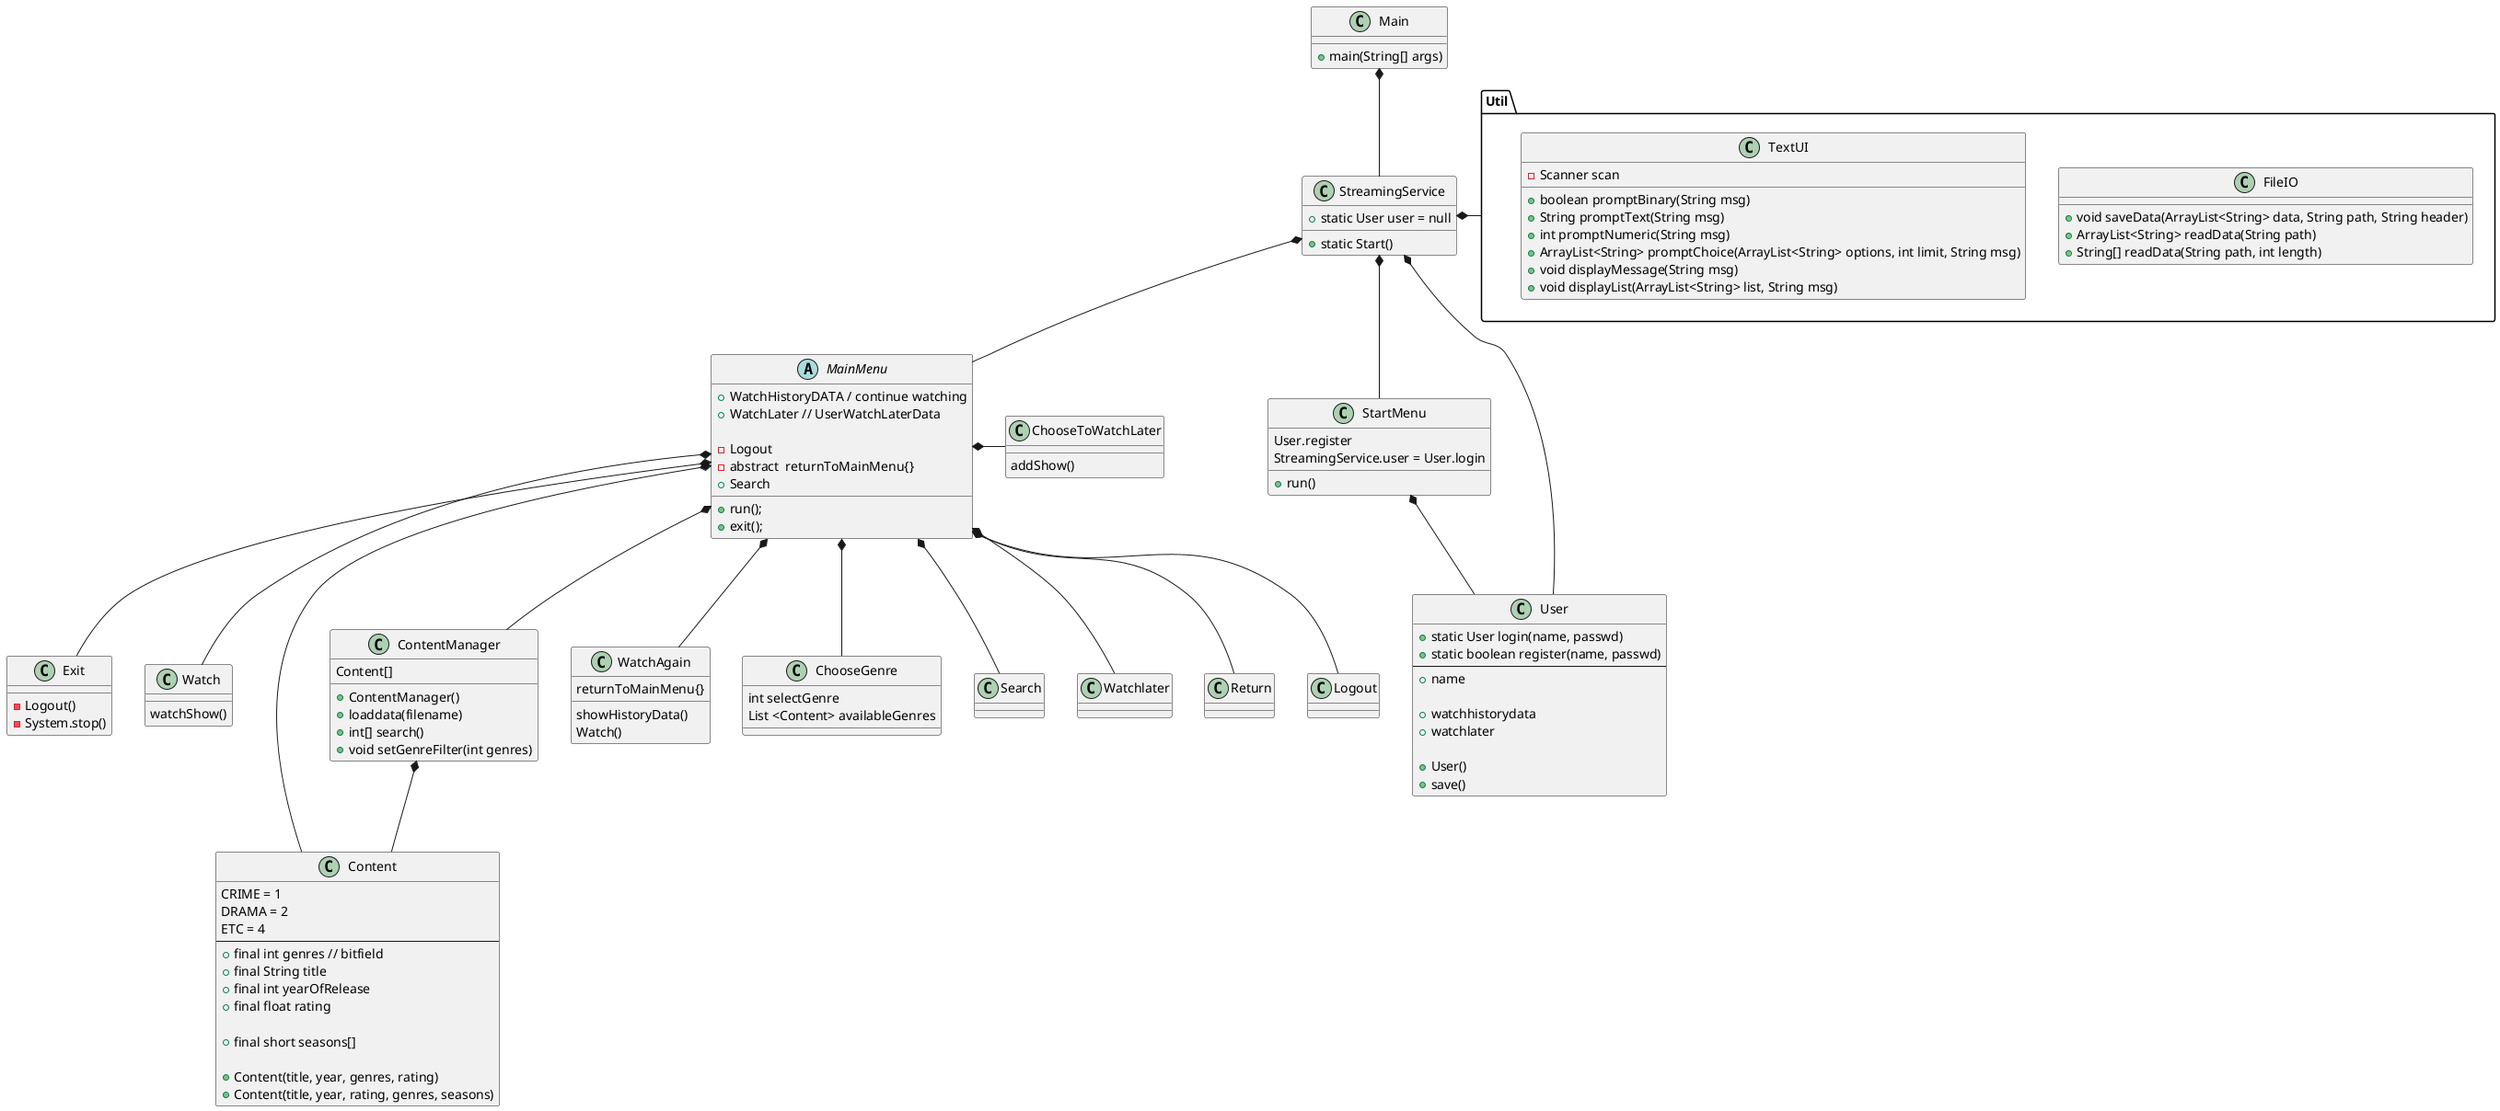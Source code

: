 @startuml
'https://plantuml.com/class-diagram

class Main {
    + main(String[] args)
}

class Exit {
    - Logout()
    - System.stop()

}

class StreamingService {
    + static User user = null
    + static Start()
}

class StartMenu {
    User.register
    StreamingService.user = User.login
    + run()
}


class Watch {
    watchShow()

}

abstract class MainMenu{


    + WatchHistoryDATA / continue watching
    + WatchLater // UserWatchLaterData

    - Logout
    - abstract  returnToMainMenu{}
    + Search
    + run();
    + exit();
}

class User {
    + static User login(name, passwd)
    + static boolean register(name, passwd)
    ---
    + name

    + watchhistorydata
    + watchlater

    + User()
    + save()
}

class Content {
    CRIME = 1
    DRAMA = 2
    ETC = 4
    ---
    + final int genres // bitfield
    + final String title
    + final int yearOfRelease
    + final float rating

    + final short seasons[]

    + Content(title, year, genres, rating)
    + Content(title, year, rating, genres, seasons)
}

class ContentManager {
    Content[]

    + ContentManager()
    + loaddata(filename)
    + int[] search()
    + void setGenreFilter(int genres)
}

class ChooseToWatchLater {
    addShow()
}

class WatchAgain {
    showHistoryData()
    Watch()
    returnToMainMenu{}
}

class ChooseGenre {
    int selectGenre
    List <Content> availableGenres
}


package "Util" {
    class FileIO {
    + void saveData(ArrayList<String> data, String path, String header)
    + ArrayList<String> readData(String path)
    + String[] readData(String path, int length)
    }
    class TextUI {
    - Scanner scan
    + boolean promptBinary(String msg)
    + String promptText(String msg)
    + int promptNumeric(String msg)
    + ArrayList<String> promptChoice(ArrayList<String> options, int limit, String msg)
    + void displayMessage(String msg)
    + void displayList(ArrayList<String> list, String msg)
    }
}

StreamingService *-- User
Main *-- StreamingService
StreamingService *-- StartMenu
StreamingService *-- MainMenu

StartMenu *-- User

MainMenu *-- Search
MainMenu *-- Content
MainMenu *-- ContentManager
ContentManager *-- Content
MainMenu *-- Watchlater
MainMenu *-- WatchAgain
MainMenu *--ChooseGenre

MainMenu *- ChooseToWatchLater
MainMenu *-- Watch
MainMenu *-- Return
MainMenu *-- Exit
MainMenu *-- Logout
StreamingService *- Util

@enduml